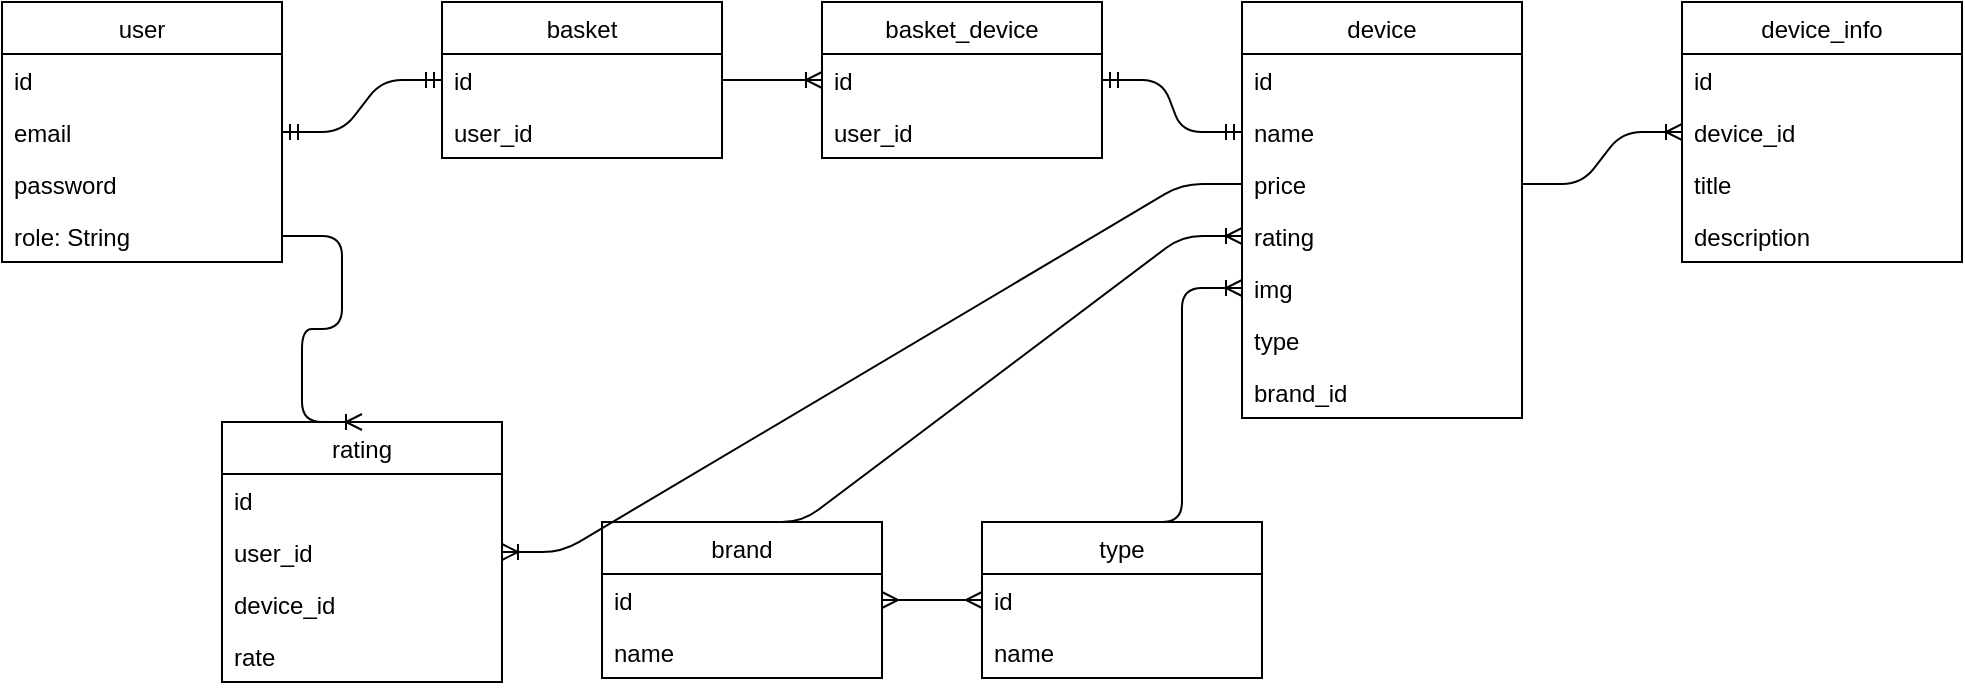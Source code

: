 <mxfile version="14.6.12" type="device"><diagram id="JIiMtvDJL2AdFo0CAuju" name="Page-1"><mxGraphModel dx="2844" dy="1524" grid="1" gridSize="10" guides="1" tooltips="1" connect="1" arrows="1" fold="1" page="1" pageScale="1" pageWidth="827" pageHeight="1169" math="0" shadow="0"><root><mxCell id="0"/><mxCell id="1" parent="0"/><mxCell id="usLnBnkCKYc4yKoh7LPL-1" value="user" style="swimlane;fontStyle=0;childLayout=stackLayout;horizontal=1;startSize=26;fillColor=none;horizontalStack=0;resizeParent=1;resizeParentMax=0;resizeLast=0;collapsible=1;marginBottom=0;" vertex="1" parent="1"><mxGeometry x="40" y="40" width="140" height="130" as="geometry"/></mxCell><mxCell id="usLnBnkCKYc4yKoh7LPL-2" value="id" style="text;strokeColor=none;fillColor=none;align=left;verticalAlign=top;spacingLeft=4;spacingRight=4;overflow=hidden;rotatable=0;points=[[0,0.5],[1,0.5]];portConstraint=eastwest;" vertex="1" parent="usLnBnkCKYc4yKoh7LPL-1"><mxGeometry y="26" width="140" height="26" as="geometry"/></mxCell><mxCell id="usLnBnkCKYc4yKoh7LPL-3" value="email" style="text;strokeColor=none;fillColor=none;align=left;verticalAlign=top;spacingLeft=4;spacingRight=4;overflow=hidden;rotatable=0;points=[[0,0.5],[1,0.5]];portConstraint=eastwest;" vertex="1" parent="usLnBnkCKYc4yKoh7LPL-1"><mxGeometry y="52" width="140" height="26" as="geometry"/></mxCell><mxCell id="usLnBnkCKYc4yKoh7LPL-7" value="password" style="text;strokeColor=none;fillColor=none;align=left;verticalAlign=top;spacingLeft=4;spacingRight=4;overflow=hidden;rotatable=0;points=[[0,0.5],[1,0.5]];portConstraint=eastwest;" vertex="1" parent="usLnBnkCKYc4yKoh7LPL-1"><mxGeometry y="78" width="140" height="26" as="geometry"/></mxCell><mxCell id="usLnBnkCKYc4yKoh7LPL-4" value="role: String" style="text;strokeColor=none;fillColor=none;align=left;verticalAlign=top;spacingLeft=4;spacingRight=4;overflow=hidden;rotatable=0;points=[[0,0.5],[1,0.5]];portConstraint=eastwest;" vertex="1" parent="usLnBnkCKYc4yKoh7LPL-1"><mxGeometry y="104" width="140" height="26" as="geometry"/></mxCell><mxCell id="usLnBnkCKYc4yKoh7LPL-8" value="basket" style="swimlane;fontStyle=0;childLayout=stackLayout;horizontal=1;startSize=26;fillColor=none;horizontalStack=0;resizeParent=1;resizeParentMax=0;resizeLast=0;collapsible=1;marginBottom=0;" vertex="1" parent="1"><mxGeometry x="260" y="40" width="140" height="78" as="geometry"/></mxCell><mxCell id="usLnBnkCKYc4yKoh7LPL-9" value="id" style="text;strokeColor=none;fillColor=none;align=left;verticalAlign=top;spacingLeft=4;spacingRight=4;overflow=hidden;rotatable=0;points=[[0,0.5],[1,0.5]];portConstraint=eastwest;" vertex="1" parent="usLnBnkCKYc4yKoh7LPL-8"><mxGeometry y="26" width="140" height="26" as="geometry"/></mxCell><mxCell id="usLnBnkCKYc4yKoh7LPL-10" value="user_id" style="text;strokeColor=none;fillColor=none;align=left;verticalAlign=top;spacingLeft=4;spacingRight=4;overflow=hidden;rotatable=0;points=[[0,0.5],[1,0.5]];portConstraint=eastwest;" vertex="1" parent="usLnBnkCKYc4yKoh7LPL-8"><mxGeometry y="52" width="140" height="26" as="geometry"/></mxCell><mxCell id="usLnBnkCKYc4yKoh7LPL-14" value="device" style="swimlane;fontStyle=0;childLayout=stackLayout;horizontal=1;startSize=26;fillColor=none;horizontalStack=0;resizeParent=1;resizeParentMax=0;resizeLast=0;collapsible=1;marginBottom=0;" vertex="1" parent="1"><mxGeometry x="660" y="40" width="140" height="208" as="geometry"/></mxCell><mxCell id="usLnBnkCKYc4yKoh7LPL-15" value="id" style="text;strokeColor=none;fillColor=none;align=left;verticalAlign=top;spacingLeft=4;spacingRight=4;overflow=hidden;rotatable=0;points=[[0,0.5],[1,0.5]];portConstraint=eastwest;" vertex="1" parent="usLnBnkCKYc4yKoh7LPL-14"><mxGeometry y="26" width="140" height="26" as="geometry"/></mxCell><mxCell id="usLnBnkCKYc4yKoh7LPL-16" value="name" style="text;strokeColor=none;fillColor=none;align=left;verticalAlign=top;spacingLeft=4;spacingRight=4;overflow=hidden;rotatable=0;points=[[0,0.5],[1,0.5]];portConstraint=eastwest;" vertex="1" parent="usLnBnkCKYc4yKoh7LPL-14"><mxGeometry y="52" width="140" height="26" as="geometry"/></mxCell><mxCell id="usLnBnkCKYc4yKoh7LPL-17" value="price" style="text;strokeColor=none;fillColor=none;align=left;verticalAlign=top;spacingLeft=4;spacingRight=4;overflow=hidden;rotatable=0;points=[[0,0.5],[1,0.5]];portConstraint=eastwest;" vertex="1" parent="usLnBnkCKYc4yKoh7LPL-14"><mxGeometry y="78" width="140" height="26" as="geometry"/></mxCell><mxCell id="usLnBnkCKYc4yKoh7LPL-19" value="rating" style="text;strokeColor=none;fillColor=none;align=left;verticalAlign=top;spacingLeft=4;spacingRight=4;overflow=hidden;rotatable=0;points=[[0,0.5],[1,0.5]];portConstraint=eastwest;" vertex="1" parent="usLnBnkCKYc4yKoh7LPL-14"><mxGeometry y="104" width="140" height="26" as="geometry"/></mxCell><mxCell id="usLnBnkCKYc4yKoh7LPL-18" value="img" style="text;strokeColor=none;fillColor=none;align=left;verticalAlign=top;spacingLeft=4;spacingRight=4;overflow=hidden;rotatable=0;points=[[0,0.5],[1,0.5]];portConstraint=eastwest;" vertex="1" parent="usLnBnkCKYc4yKoh7LPL-14"><mxGeometry y="130" width="140" height="26" as="geometry"/></mxCell><mxCell id="usLnBnkCKYc4yKoh7LPL-20" value="type" style="text;strokeColor=none;fillColor=none;align=left;verticalAlign=top;spacingLeft=4;spacingRight=4;overflow=hidden;rotatable=0;points=[[0,0.5],[1,0.5]];portConstraint=eastwest;" vertex="1" parent="usLnBnkCKYc4yKoh7LPL-14"><mxGeometry y="156" width="140" height="26" as="geometry"/></mxCell><mxCell id="usLnBnkCKYc4yKoh7LPL-21" value="brand_id" style="text;strokeColor=none;fillColor=none;align=left;verticalAlign=top;spacingLeft=4;spacingRight=4;overflow=hidden;rotatable=0;points=[[0,0.5],[1,0.5]];portConstraint=eastwest;" vertex="1" parent="usLnBnkCKYc4yKoh7LPL-14"><mxGeometry y="182" width="140" height="26" as="geometry"/></mxCell><mxCell id="usLnBnkCKYc4yKoh7LPL-22" value="type" style="swimlane;fontStyle=0;childLayout=stackLayout;horizontal=1;startSize=26;fillColor=none;horizontalStack=0;resizeParent=1;resizeParentMax=0;resizeLast=0;collapsible=1;marginBottom=0;" vertex="1" parent="1"><mxGeometry x="530" y="300" width="140" height="78" as="geometry"/></mxCell><mxCell id="usLnBnkCKYc4yKoh7LPL-23" value="id" style="text;strokeColor=none;fillColor=none;align=left;verticalAlign=top;spacingLeft=4;spacingRight=4;overflow=hidden;rotatable=0;points=[[0,0.5],[1,0.5]];portConstraint=eastwest;" vertex="1" parent="usLnBnkCKYc4yKoh7LPL-22"><mxGeometry y="26" width="140" height="26" as="geometry"/></mxCell><mxCell id="usLnBnkCKYc4yKoh7LPL-24" value="name" style="text;strokeColor=none;fillColor=none;align=left;verticalAlign=top;spacingLeft=4;spacingRight=4;overflow=hidden;rotatable=0;points=[[0,0.5],[1,0.5]];portConstraint=eastwest;" vertex="1" parent="usLnBnkCKYc4yKoh7LPL-22"><mxGeometry y="52" width="140" height="26" as="geometry"/></mxCell><mxCell id="usLnBnkCKYc4yKoh7LPL-27" value="brand" style="swimlane;fontStyle=0;childLayout=stackLayout;horizontal=1;startSize=26;fillColor=none;horizontalStack=0;resizeParent=1;resizeParentMax=0;resizeLast=0;collapsible=1;marginBottom=0;" vertex="1" parent="1"><mxGeometry x="340" y="300" width="140" height="78" as="geometry"/></mxCell><mxCell id="usLnBnkCKYc4yKoh7LPL-28" value="id" style="text;strokeColor=none;fillColor=none;align=left;verticalAlign=top;spacingLeft=4;spacingRight=4;overflow=hidden;rotatable=0;points=[[0,0.5],[1,0.5]];portConstraint=eastwest;" vertex="1" parent="usLnBnkCKYc4yKoh7LPL-27"><mxGeometry y="26" width="140" height="26" as="geometry"/></mxCell><mxCell id="usLnBnkCKYc4yKoh7LPL-29" value="name" style="text;strokeColor=none;fillColor=none;align=left;verticalAlign=top;spacingLeft=4;spacingRight=4;overflow=hidden;rotatable=0;points=[[0,0.5],[1,0.5]];portConstraint=eastwest;" vertex="1" parent="usLnBnkCKYc4yKoh7LPL-27"><mxGeometry y="52" width="140" height="26" as="geometry"/></mxCell><mxCell id="usLnBnkCKYc4yKoh7LPL-32" value="" style="edgeStyle=entityRelationEdgeStyle;fontSize=12;html=1;endArrow=ERmandOne;startArrow=ERmandOne;entryX=0;entryY=0.5;entryDx=0;entryDy=0;exitX=1;exitY=0.5;exitDx=0;exitDy=0;" edge="1" parent="1" source="usLnBnkCKYc4yKoh7LPL-3" target="usLnBnkCKYc4yKoh7LPL-9"><mxGeometry width="100" height="100" relative="1" as="geometry"><mxPoint x="180" y="100" as="sourcePoint"/><mxPoint x="280" as="targetPoint"/></mxGeometry></mxCell><mxCell id="usLnBnkCKYc4yKoh7LPL-33" value="" style="edgeStyle=entityRelationEdgeStyle;fontSize=12;html=1;endArrow=ERoneToMany;exitX=0.5;exitY=0;exitDx=0;exitDy=0;entryX=0;entryY=0.5;entryDx=0;entryDy=0;" edge="1" parent="1" source="usLnBnkCKYc4yKoh7LPL-27" target="usLnBnkCKYc4yKoh7LPL-19"><mxGeometry width="100" height="100" relative="1" as="geometry"><mxPoint x="390" y="270" as="sourcePoint"/><mxPoint x="490" y="170" as="targetPoint"/></mxGeometry></mxCell><mxCell id="usLnBnkCKYc4yKoh7LPL-34" value="" style="edgeStyle=entityRelationEdgeStyle;fontSize=12;html=1;endArrow=ERoneToMany;exitX=0.5;exitY=0;exitDx=0;exitDy=0;entryX=0;entryY=0.5;entryDx=0;entryDy=0;" edge="1" parent="1" source="usLnBnkCKYc4yKoh7LPL-22" target="usLnBnkCKYc4yKoh7LPL-18"><mxGeometry width="100" height="100" relative="1" as="geometry"><mxPoint x="410" y="340" as="sourcePoint"/><mxPoint x="510" y="240" as="targetPoint"/></mxGeometry></mxCell><mxCell id="usLnBnkCKYc4yKoh7LPL-35" value="" style="edgeStyle=entityRelationEdgeStyle;fontSize=12;html=1;endArrow=ERmany;startArrow=ERmany;entryX=0;entryY=0.5;entryDx=0;entryDy=0;exitX=1;exitY=0.5;exitDx=0;exitDy=0;" edge="1" parent="1" source="usLnBnkCKYc4yKoh7LPL-28" target="usLnBnkCKYc4yKoh7LPL-23"><mxGeometry width="100" height="100" relative="1" as="geometry"><mxPoint x="410" y="340" as="sourcePoint"/><mxPoint x="510" y="240" as="targetPoint"/></mxGeometry></mxCell><mxCell id="usLnBnkCKYc4yKoh7LPL-36" value="device_info" style="swimlane;fontStyle=0;childLayout=stackLayout;horizontal=1;startSize=26;fillColor=none;horizontalStack=0;resizeParent=1;resizeParentMax=0;resizeLast=0;collapsible=1;marginBottom=0;" vertex="1" parent="1"><mxGeometry x="880" y="40" width="140" height="130" as="geometry"/></mxCell><mxCell id="usLnBnkCKYc4yKoh7LPL-37" value="id" style="text;strokeColor=none;fillColor=none;align=left;verticalAlign=top;spacingLeft=4;spacingRight=4;overflow=hidden;rotatable=0;points=[[0,0.5],[1,0.5]];portConstraint=eastwest;" vertex="1" parent="usLnBnkCKYc4yKoh7LPL-36"><mxGeometry y="26" width="140" height="26" as="geometry"/></mxCell><mxCell id="usLnBnkCKYc4yKoh7LPL-38" value="device_id" style="text;strokeColor=none;fillColor=none;align=left;verticalAlign=top;spacingLeft=4;spacingRight=4;overflow=hidden;rotatable=0;points=[[0,0.5],[1,0.5]];portConstraint=eastwest;" vertex="1" parent="usLnBnkCKYc4yKoh7LPL-36"><mxGeometry y="52" width="140" height="26" as="geometry"/></mxCell><mxCell id="usLnBnkCKYc4yKoh7LPL-40" value="title" style="text;strokeColor=none;fillColor=none;align=left;verticalAlign=top;spacingLeft=4;spacingRight=4;overflow=hidden;rotatable=0;points=[[0,0.5],[1,0.5]];portConstraint=eastwest;" vertex="1" parent="usLnBnkCKYc4yKoh7LPL-36"><mxGeometry y="78" width="140" height="26" as="geometry"/></mxCell><mxCell id="usLnBnkCKYc4yKoh7LPL-42" value="description" style="text;strokeColor=none;fillColor=none;align=left;verticalAlign=top;spacingLeft=4;spacingRight=4;overflow=hidden;rotatable=0;points=[[0,0.5],[1,0.5]];portConstraint=eastwest;" vertex="1" parent="usLnBnkCKYc4yKoh7LPL-36"><mxGeometry y="104" width="140" height="26" as="geometry"/></mxCell><mxCell id="usLnBnkCKYc4yKoh7LPL-41" value="" style="edgeStyle=entityRelationEdgeStyle;fontSize=12;html=1;endArrow=ERoneToMany;exitX=1;exitY=0.5;exitDx=0;exitDy=0;entryX=0;entryY=0.5;entryDx=0;entryDy=0;" edge="1" parent="1" source="usLnBnkCKYc4yKoh7LPL-17" target="usLnBnkCKYc4yKoh7LPL-38"><mxGeometry width="100" height="100" relative="1" as="geometry"><mxPoint x="820" y="290" as="sourcePoint"/><mxPoint x="920" y="190" as="targetPoint"/></mxGeometry></mxCell><mxCell id="usLnBnkCKYc4yKoh7LPL-43" value="basket_device" style="swimlane;fontStyle=0;childLayout=stackLayout;horizontal=1;startSize=26;fillColor=none;horizontalStack=0;resizeParent=1;resizeParentMax=0;resizeLast=0;collapsible=1;marginBottom=0;" vertex="1" parent="1"><mxGeometry x="450" y="40" width="140" height="78" as="geometry"/></mxCell><mxCell id="usLnBnkCKYc4yKoh7LPL-44" value="id" style="text;strokeColor=none;fillColor=none;align=left;verticalAlign=top;spacingLeft=4;spacingRight=4;overflow=hidden;rotatable=0;points=[[0,0.5],[1,0.5]];portConstraint=eastwest;" vertex="1" parent="usLnBnkCKYc4yKoh7LPL-43"><mxGeometry y="26" width="140" height="26" as="geometry"/></mxCell><mxCell id="usLnBnkCKYc4yKoh7LPL-45" value="user_id" style="text;strokeColor=none;fillColor=none;align=left;verticalAlign=top;spacingLeft=4;spacingRight=4;overflow=hidden;rotatable=0;points=[[0,0.5],[1,0.5]];portConstraint=eastwest;" vertex="1" parent="usLnBnkCKYc4yKoh7LPL-43"><mxGeometry y="52" width="140" height="26" as="geometry"/></mxCell><mxCell id="usLnBnkCKYc4yKoh7LPL-46" value="" style="edgeStyle=entityRelationEdgeStyle;fontSize=12;html=1;endArrow=ERoneToMany;exitX=1;exitY=0.5;exitDx=0;exitDy=0;entryX=0;entryY=0.5;entryDx=0;entryDy=0;" edge="1" parent="1" source="usLnBnkCKYc4yKoh7LPL-9" target="usLnBnkCKYc4yKoh7LPL-44"><mxGeometry width="100" height="100" relative="1" as="geometry"><mxPoint x="410" y="340" as="sourcePoint"/><mxPoint x="510" y="240" as="targetPoint"/></mxGeometry></mxCell><mxCell id="usLnBnkCKYc4yKoh7LPL-47" value="" style="edgeStyle=entityRelationEdgeStyle;fontSize=12;html=1;endArrow=ERmandOne;startArrow=ERmandOne;entryX=0;entryY=0.5;entryDx=0;entryDy=0;exitX=1;exitY=0.5;exitDx=0;exitDy=0;" edge="1" parent="1" source="usLnBnkCKYc4yKoh7LPL-44" target="usLnBnkCKYc4yKoh7LPL-16"><mxGeometry width="100" height="100" relative="1" as="geometry"><mxPoint x="410" y="340" as="sourcePoint"/><mxPoint x="510" y="240" as="targetPoint"/></mxGeometry></mxCell><mxCell id="usLnBnkCKYc4yKoh7LPL-48" value="rating" style="swimlane;fontStyle=0;childLayout=stackLayout;horizontal=1;startSize=26;fillColor=none;horizontalStack=0;resizeParent=1;resizeParentMax=0;resizeLast=0;collapsible=1;marginBottom=0;" vertex="1" parent="1"><mxGeometry x="150" y="250" width="140" height="130" as="geometry"/></mxCell><mxCell id="usLnBnkCKYc4yKoh7LPL-49" value="id" style="text;strokeColor=none;fillColor=none;align=left;verticalAlign=top;spacingLeft=4;spacingRight=4;overflow=hidden;rotatable=0;points=[[0,0.5],[1,0.5]];portConstraint=eastwest;" vertex="1" parent="usLnBnkCKYc4yKoh7LPL-48"><mxGeometry y="26" width="140" height="26" as="geometry"/></mxCell><mxCell id="usLnBnkCKYc4yKoh7LPL-50" value="user_id" style="text;strokeColor=none;fillColor=none;align=left;verticalAlign=top;spacingLeft=4;spacingRight=4;overflow=hidden;rotatable=0;points=[[0,0.5],[1,0.5]];portConstraint=eastwest;" vertex="1" parent="usLnBnkCKYc4yKoh7LPL-48"><mxGeometry y="52" width="140" height="26" as="geometry"/></mxCell><mxCell id="usLnBnkCKYc4yKoh7LPL-51" value="device_id" style="text;strokeColor=none;fillColor=none;align=left;verticalAlign=top;spacingLeft=4;spacingRight=4;overflow=hidden;rotatable=0;points=[[0,0.5],[1,0.5]];portConstraint=eastwest;" vertex="1" parent="usLnBnkCKYc4yKoh7LPL-48"><mxGeometry y="78" width="140" height="26" as="geometry"/></mxCell><mxCell id="usLnBnkCKYc4yKoh7LPL-52" value="rate" style="text;strokeColor=none;fillColor=none;align=left;verticalAlign=top;spacingLeft=4;spacingRight=4;overflow=hidden;rotatable=0;points=[[0,0.5],[1,0.5]];portConstraint=eastwest;" vertex="1" parent="usLnBnkCKYc4yKoh7LPL-48"><mxGeometry y="104" width="140" height="26" as="geometry"/></mxCell><mxCell id="usLnBnkCKYc4yKoh7LPL-53" value="" style="edgeStyle=entityRelationEdgeStyle;fontSize=12;html=1;endArrow=ERoneToMany;entryX=1;entryY=0.5;entryDx=0;entryDy=0;exitX=0;exitY=0.5;exitDx=0;exitDy=0;" edge="1" parent="1" source="usLnBnkCKYc4yKoh7LPL-17" target="usLnBnkCKYc4yKoh7LPL-50"><mxGeometry width="100" height="100" relative="1" as="geometry"><mxPoint x="370" y="270" as="sourcePoint"/><mxPoint x="470" y="170" as="targetPoint"/></mxGeometry></mxCell><mxCell id="usLnBnkCKYc4yKoh7LPL-54" value="" style="edgeStyle=entityRelationEdgeStyle;fontSize=12;html=1;endArrow=ERoneToMany;entryX=0.5;entryY=0;entryDx=0;entryDy=0;exitX=1;exitY=0.5;exitDx=0;exitDy=0;" edge="1" parent="1" source="usLnBnkCKYc4yKoh7LPL-4" target="usLnBnkCKYc4yKoh7LPL-48"><mxGeometry width="100" height="100" relative="1" as="geometry"><mxPoint x="-10" y="335" as="sourcePoint"/><mxPoint x="90" y="235" as="targetPoint"/></mxGeometry></mxCell></root></mxGraphModel></diagram></mxfile>